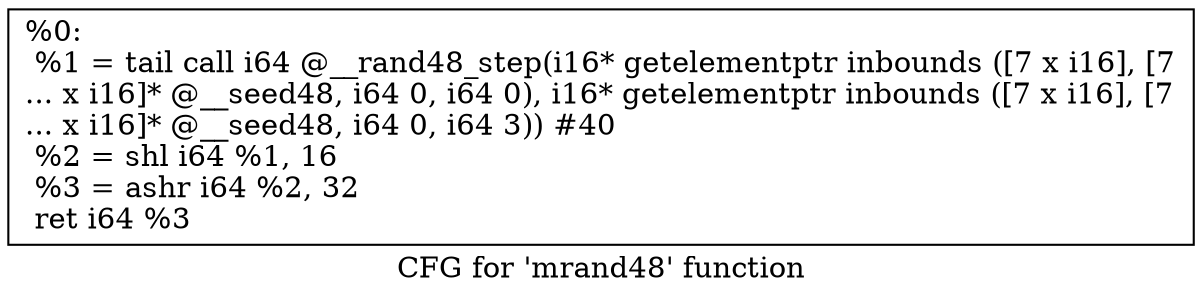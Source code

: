 digraph "CFG for 'mrand48' function" {
	label="CFG for 'mrand48' function";

	Node0x19333d0 [shape=record,label="{%0:\l  %1 = tail call i64 @__rand48_step(i16* getelementptr inbounds ([7 x i16], [7\l... x i16]* @__seed48, i64 0, i64 0), i16* getelementptr inbounds ([7 x i16], [7\l... x i16]* @__seed48, i64 0, i64 3)) #40\l  %2 = shl i64 %1, 16\l  %3 = ashr i64 %2, 32\l  ret i64 %3\l}"];
}
